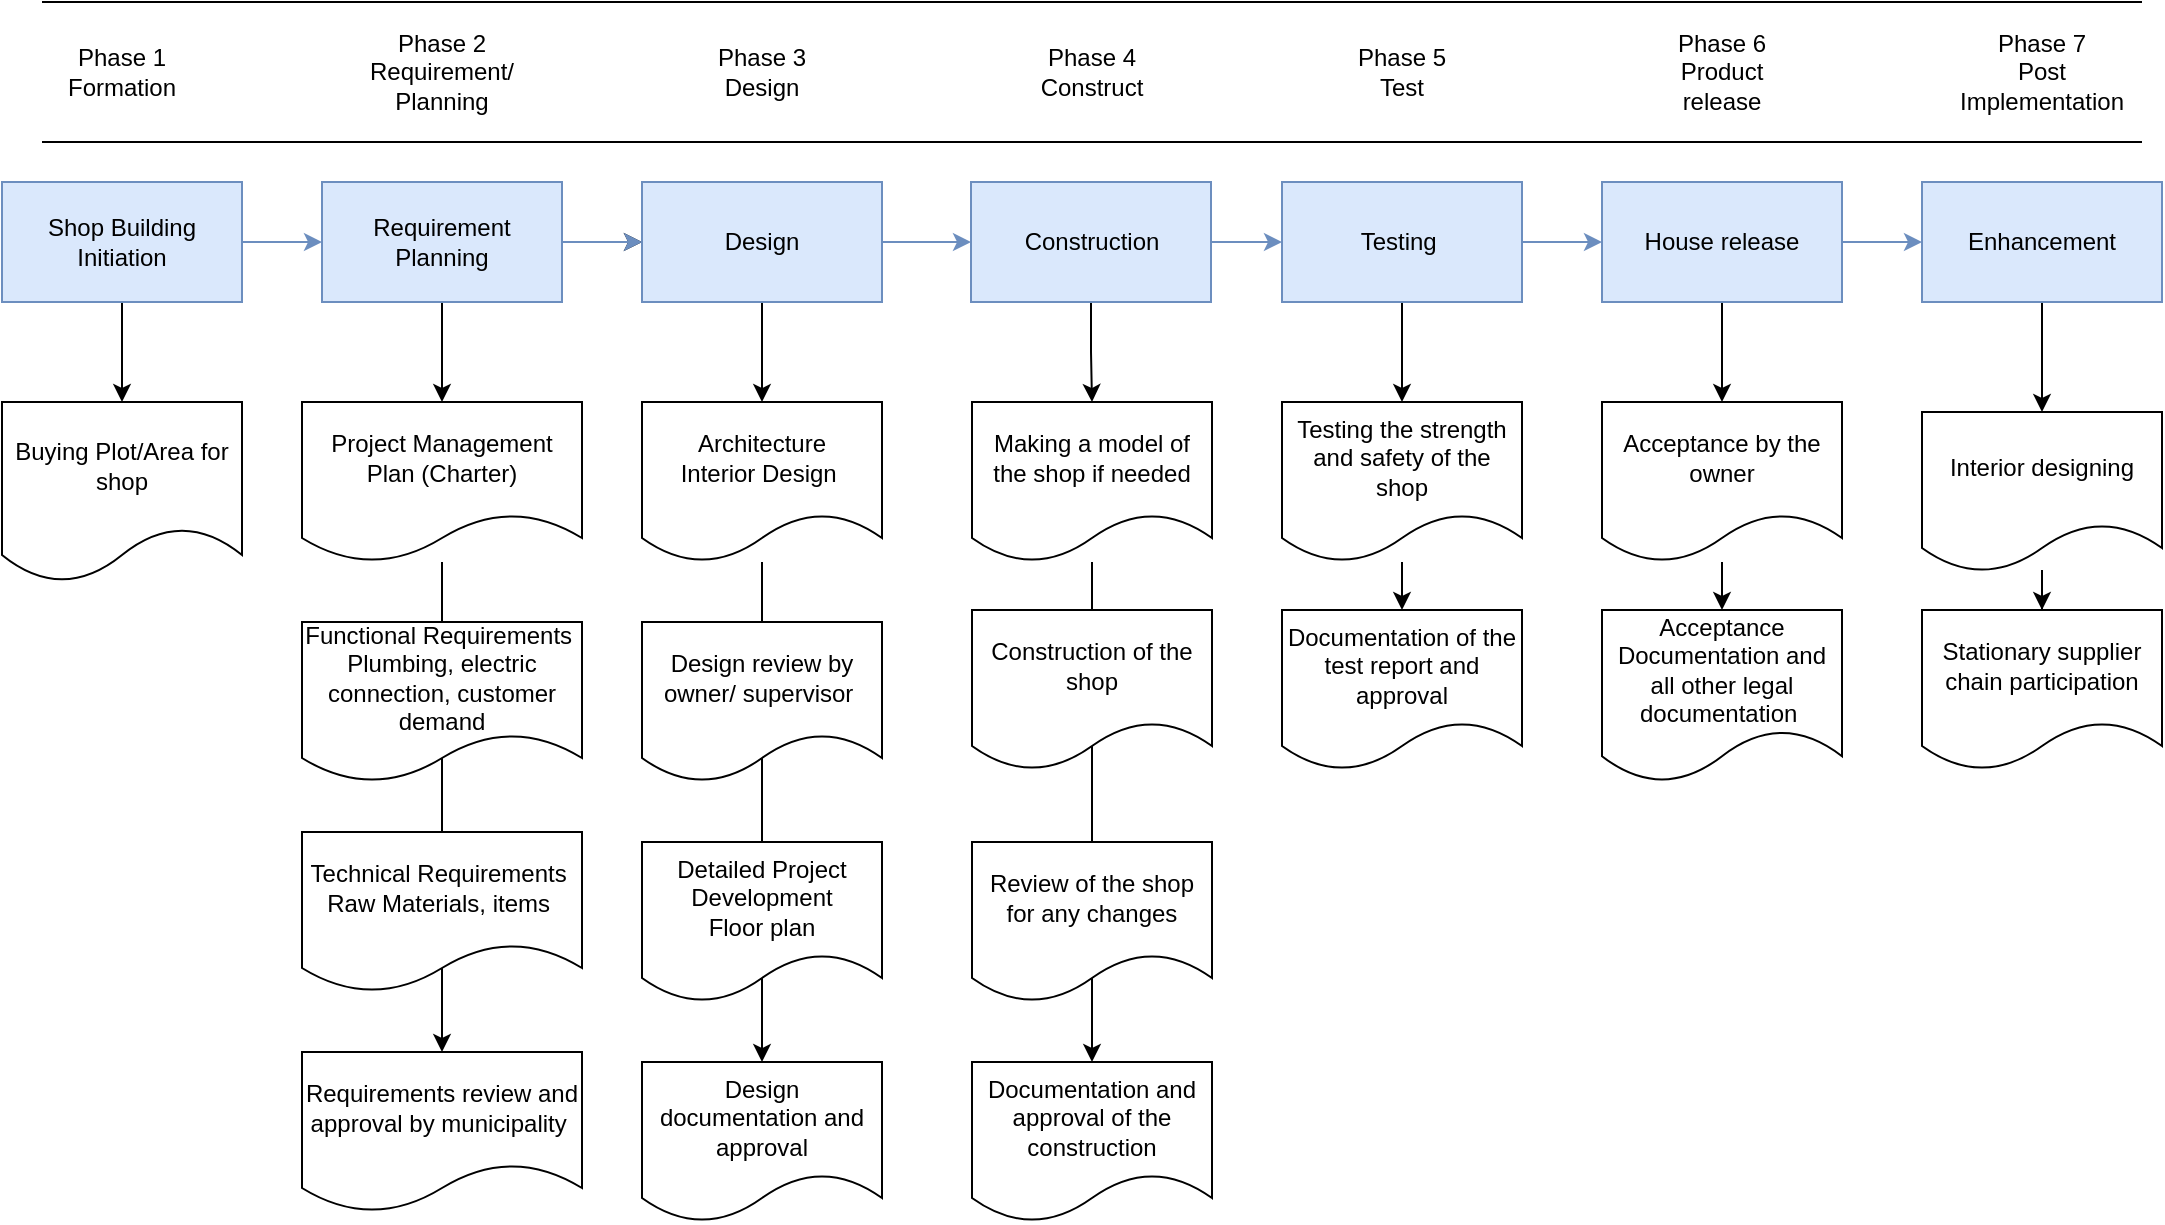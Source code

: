 <mxfile version="17.4.0" type="github">
  <diagram id="H6uqhM0-3CGWIc5KhkvJ" name="Page-1">
    <mxGraphModel dx="1278" dy="589" grid="1" gridSize="10" guides="1" tooltips="1" connect="1" arrows="1" fold="1" page="1" pageScale="1" pageWidth="850" pageHeight="1100" math="0" shadow="0">
      <root>
        <mxCell id="0" />
        <mxCell id="1" parent="0" />
        <mxCell id="Vb9X0chVH99XzUCDQV8e-56" value="" style="edgeStyle=orthogonalEdgeStyle;rounded=0;orthogonalLoop=1;jettySize=auto;html=1;fillColor=#dae8fc;strokeColor=#6c8ebf;" parent="1" source="Vb9X0chVH99XzUCDQV8e-58" target="Vb9X0chVH99XzUCDQV8e-62" edge="1">
          <mxGeometry relative="1" as="geometry" />
        </mxCell>
        <mxCell id="Vb9X0chVH99XzUCDQV8e-57" value="" style="edgeStyle=orthogonalEdgeStyle;rounded=0;orthogonalLoop=1;jettySize=auto;html=1;" parent="1" source="Vb9X0chVH99XzUCDQV8e-58" target="Vb9X0chVH99XzUCDQV8e-66" edge="1">
          <mxGeometry relative="1" as="geometry" />
        </mxCell>
        <mxCell id="Vb9X0chVH99XzUCDQV8e-58" value="Shop Building Initiation" style="rounded=0;whiteSpace=wrap;html=1;fillColor=#dae8fc;strokeColor=#6c8ebf;" parent="1" vertex="1">
          <mxGeometry x="40" y="200" width="120" height="60" as="geometry" />
        </mxCell>
        <mxCell id="Vb9X0chVH99XzUCDQV8e-59" value="" style="edgeStyle=orthogonalEdgeStyle;rounded=0;orthogonalLoop=1;jettySize=auto;html=1;" parent="1" source="Vb9X0chVH99XzUCDQV8e-62" target="Vb9X0chVH99XzUCDQV8e-65" edge="1">
          <mxGeometry relative="1" as="geometry" />
        </mxCell>
        <mxCell id="Vb9X0chVH99XzUCDQV8e-61" value="" style="edgeStyle=orthogonalEdgeStyle;rounded=0;orthogonalLoop=1;jettySize=auto;html=1;fillColor=#dae8fc;strokeColor=#6c8ebf;" parent="1" source="Vb9X0chVH99XzUCDQV8e-62" target="Vb9X0chVH99XzUCDQV8e-65" edge="1">
          <mxGeometry relative="1" as="geometry" />
        </mxCell>
        <mxCell id="psLkS0gkkFEyziHiSeKL-2" value="" style="edgeStyle=orthogonalEdgeStyle;rounded=0;orthogonalLoop=1;jettySize=auto;html=1;" edge="1" parent="1" source="Vb9X0chVH99XzUCDQV8e-62" target="psLkS0gkkFEyziHiSeKL-1">
          <mxGeometry relative="1" as="geometry" />
        </mxCell>
        <mxCell id="Vb9X0chVH99XzUCDQV8e-62" value="Requirement&lt;br&gt;Planning" style="rounded=0;whiteSpace=wrap;html=1;fillColor=#dae8fc;strokeColor=#6c8ebf;" parent="1" vertex="1">
          <mxGeometry x="200" y="200" width="120" height="60" as="geometry" />
        </mxCell>
        <mxCell id="Vb9X0chVH99XzUCDQV8e-63" value="" style="edgeStyle=orthogonalEdgeStyle;rounded=0;orthogonalLoop=1;jettySize=auto;html=1;" parent="1" source="Vb9X0chVH99XzUCDQV8e-65" target="Vb9X0chVH99XzUCDQV8e-73" edge="1">
          <mxGeometry relative="1" as="geometry" />
        </mxCell>
        <mxCell id="Vb9X0chVH99XzUCDQV8e-64" value="" style="edgeStyle=orthogonalEdgeStyle;rounded=0;orthogonalLoop=1;jettySize=auto;html=1;fillColor=#dae8fc;strokeColor=#6c8ebf;" parent="1" source="Vb9X0chVH99XzUCDQV8e-65" target="Vb9X0chVH99XzUCDQV8e-80" edge="1">
          <mxGeometry relative="1" as="geometry" />
        </mxCell>
        <mxCell id="Vb9X0chVH99XzUCDQV8e-65" value="Design" style="rounded=0;whiteSpace=wrap;html=1;fillColor=#dae8fc;strokeColor=#6c8ebf;" parent="1" vertex="1">
          <mxGeometry x="360" y="200" width="120" height="60" as="geometry" />
        </mxCell>
        <mxCell id="Vb9X0chVH99XzUCDQV8e-66" value="Buying Plot/Area for shop" style="shape=document;whiteSpace=wrap;html=1;boundedLbl=1;" parent="1" vertex="1">
          <mxGeometry x="40" y="310" width="120" height="90" as="geometry" />
        </mxCell>
        <mxCell id="Vb9X0chVH99XzUCDQV8e-71" value="Requirements review and approval by municipality&amp;nbsp;" style="shape=document;whiteSpace=wrap;html=1;boundedLbl=1;rounded=0;" parent="1" vertex="1">
          <mxGeometry x="190" y="635" width="140" height="80" as="geometry" />
        </mxCell>
        <mxCell id="psLkS0gkkFEyziHiSeKL-6" style="edgeStyle=orthogonalEdgeStyle;rounded=0;orthogonalLoop=1;jettySize=auto;html=1;entryX=0.5;entryY=0;entryDx=0;entryDy=0;" edge="1" parent="1" source="Vb9X0chVH99XzUCDQV8e-73" target="Vb9X0chVH99XzUCDQV8e-93">
          <mxGeometry relative="1" as="geometry" />
        </mxCell>
        <mxCell id="Vb9X0chVH99XzUCDQV8e-73" value="Architecture&lt;br&gt;Interior Design&amp;nbsp;" style="shape=document;whiteSpace=wrap;html=1;boundedLbl=1;rounded=0;" parent="1" vertex="1">
          <mxGeometry x="360" y="310" width="120" height="80" as="geometry" />
        </mxCell>
        <mxCell id="Vb9X0chVH99XzUCDQV8e-75" value="Design review by owner/ supervisor&amp;nbsp;" style="shape=document;whiteSpace=wrap;html=1;boundedLbl=1;rounded=0;" parent="1" vertex="1">
          <mxGeometry x="360" y="420" width="120" height="80" as="geometry" />
        </mxCell>
        <mxCell id="Vb9X0chVH99XzUCDQV8e-77" value="Detailed Project Development&lt;br&gt;Floor plan" style="shape=document;whiteSpace=wrap;html=1;boundedLbl=1;rounded=0;" parent="1" vertex="1">
          <mxGeometry x="360" y="530" width="120" height="80" as="geometry" />
        </mxCell>
        <mxCell id="Vb9X0chVH99XzUCDQV8e-78" value="" style="edgeStyle=orthogonalEdgeStyle;rounded=0;orthogonalLoop=1;jettySize=auto;html=1;" parent="1" source="Vb9X0chVH99XzUCDQV8e-80" target="Vb9X0chVH99XzUCDQV8e-82" edge="1">
          <mxGeometry relative="1" as="geometry" />
        </mxCell>
        <mxCell id="Vb9X0chVH99XzUCDQV8e-79" value="" style="edgeStyle=orthogonalEdgeStyle;rounded=0;orthogonalLoop=1;jettySize=auto;html=1;fillColor=#dae8fc;strokeColor=#6c8ebf;" parent="1" source="Vb9X0chVH99XzUCDQV8e-80" target="Vb9X0chVH99XzUCDQV8e-89" edge="1">
          <mxGeometry relative="1" as="geometry" />
        </mxCell>
        <mxCell id="Vb9X0chVH99XzUCDQV8e-80" value="Construction" style="rounded=0;whiteSpace=wrap;html=1;fillColor=#dae8fc;strokeColor=#6c8ebf;" parent="1" vertex="1">
          <mxGeometry x="524.5" y="200" width="120" height="60" as="geometry" />
        </mxCell>
        <mxCell id="psLkS0gkkFEyziHiSeKL-7" style="edgeStyle=orthogonalEdgeStyle;rounded=0;orthogonalLoop=1;jettySize=auto;html=1;entryX=0.5;entryY=0;entryDx=0;entryDy=0;" edge="1" parent="1" source="Vb9X0chVH99XzUCDQV8e-82" target="Vb9X0chVH99XzUCDQV8e-94">
          <mxGeometry relative="1" as="geometry" />
        </mxCell>
        <mxCell id="Vb9X0chVH99XzUCDQV8e-82" value="Making a model of the shop if needed" style="shape=document;whiteSpace=wrap;html=1;boundedLbl=1;rounded=0;" parent="1" vertex="1">
          <mxGeometry x="525" y="310" width="120" height="80" as="geometry" />
        </mxCell>
        <mxCell id="Vb9X0chVH99XzUCDQV8e-84" value="Construction of the shop" style="shape=document;whiteSpace=wrap;html=1;boundedLbl=1;rounded=0;" parent="1" vertex="1">
          <mxGeometry x="525" y="414" width="120" height="80" as="geometry" />
        </mxCell>
        <mxCell id="Vb9X0chVH99XzUCDQV8e-86" value="Review of the shop for any changes" style="shape=document;whiteSpace=wrap;html=1;boundedLbl=1;rounded=0;" parent="1" vertex="1">
          <mxGeometry x="525" y="530" width="120" height="80" as="geometry" />
        </mxCell>
        <mxCell id="Vb9X0chVH99XzUCDQV8e-87" value="" style="edgeStyle=orthogonalEdgeStyle;rounded=0;orthogonalLoop=1;jettySize=auto;html=1;" parent="1" source="Vb9X0chVH99XzUCDQV8e-89" target="Vb9X0chVH99XzUCDQV8e-91" edge="1">
          <mxGeometry relative="1" as="geometry" />
        </mxCell>
        <mxCell id="Vb9X0chVH99XzUCDQV8e-88" value="" style="edgeStyle=orthogonalEdgeStyle;rounded=0;orthogonalLoop=1;jettySize=auto;html=1;fillColor=#dae8fc;strokeColor=#6c8ebf;" parent="1" source="Vb9X0chVH99XzUCDQV8e-89" target="Vb9X0chVH99XzUCDQV8e-97" edge="1">
          <mxGeometry relative="1" as="geometry" />
        </mxCell>
        <mxCell id="Vb9X0chVH99XzUCDQV8e-89" value="Testing&amp;nbsp;" style="rounded=0;whiteSpace=wrap;html=1;fillColor=#dae8fc;strokeColor=#6c8ebf;" parent="1" vertex="1">
          <mxGeometry x="680" y="200" width="120" height="60" as="geometry" />
        </mxCell>
        <mxCell id="Vb9X0chVH99XzUCDQV8e-90" value="" style="edgeStyle=orthogonalEdgeStyle;rounded=0;orthogonalLoop=1;jettySize=auto;html=1;" parent="1" source="Vb9X0chVH99XzUCDQV8e-91" target="Vb9X0chVH99XzUCDQV8e-92" edge="1">
          <mxGeometry relative="1" as="geometry" />
        </mxCell>
        <mxCell id="Vb9X0chVH99XzUCDQV8e-91" value="Testing the strength and safety of the shop" style="shape=document;whiteSpace=wrap;html=1;boundedLbl=1;rounded=0;" parent="1" vertex="1">
          <mxGeometry x="680" y="310" width="120" height="80" as="geometry" />
        </mxCell>
        <mxCell id="Vb9X0chVH99XzUCDQV8e-92" value="Documentation of the test report and approval" style="shape=document;whiteSpace=wrap;html=1;boundedLbl=1;rounded=0;" parent="1" vertex="1">
          <mxGeometry x="680" y="414" width="120" height="80" as="geometry" />
        </mxCell>
        <mxCell id="Vb9X0chVH99XzUCDQV8e-93" value="Design documentation and approval" style="shape=document;whiteSpace=wrap;html=1;boundedLbl=1;rounded=0;" parent="1" vertex="1">
          <mxGeometry x="360" y="640" width="120" height="80" as="geometry" />
        </mxCell>
        <mxCell id="Vb9X0chVH99XzUCDQV8e-94" value="Documentation and approval of the construction" style="shape=document;whiteSpace=wrap;html=1;boundedLbl=1;rounded=0;" parent="1" vertex="1">
          <mxGeometry x="525" y="640" width="120" height="80" as="geometry" />
        </mxCell>
        <mxCell id="Vb9X0chVH99XzUCDQV8e-95" value="" style="edgeStyle=orthogonalEdgeStyle;rounded=0;orthogonalLoop=1;jettySize=auto;html=1;" parent="1" source="Vb9X0chVH99XzUCDQV8e-97" target="Vb9X0chVH99XzUCDQV8e-99" edge="1">
          <mxGeometry relative="1" as="geometry" />
        </mxCell>
        <mxCell id="Vb9X0chVH99XzUCDQV8e-96" value="" style="edgeStyle=orthogonalEdgeStyle;rounded=0;orthogonalLoop=1;jettySize=auto;html=1;fillColor=#dae8fc;strokeColor=#6c8ebf;" parent="1" source="Vb9X0chVH99XzUCDQV8e-97" target="Vb9X0chVH99XzUCDQV8e-102" edge="1">
          <mxGeometry relative="1" as="geometry" />
        </mxCell>
        <mxCell id="Vb9X0chVH99XzUCDQV8e-97" value="House release" style="whiteSpace=wrap;html=1;rounded=0;fillColor=#dae8fc;strokeColor=#6c8ebf;" parent="1" vertex="1">
          <mxGeometry x="840" y="200" width="120" height="60" as="geometry" />
        </mxCell>
        <mxCell id="Vb9X0chVH99XzUCDQV8e-98" value="" style="edgeStyle=orthogonalEdgeStyle;rounded=0;orthogonalLoop=1;jettySize=auto;html=1;" parent="1" source="Vb9X0chVH99XzUCDQV8e-99" target="Vb9X0chVH99XzUCDQV8e-100" edge="1">
          <mxGeometry relative="1" as="geometry" />
        </mxCell>
        <mxCell id="Vb9X0chVH99XzUCDQV8e-99" value="Acceptance by the owner" style="shape=document;whiteSpace=wrap;html=1;boundedLbl=1;rounded=0;" parent="1" vertex="1">
          <mxGeometry x="840" y="310" width="120" height="80" as="geometry" />
        </mxCell>
        <mxCell id="Vb9X0chVH99XzUCDQV8e-100" value="Acceptance Documentation and all other legal documentation&amp;nbsp;" style="shape=document;whiteSpace=wrap;html=1;boundedLbl=1;rounded=0;" parent="1" vertex="1">
          <mxGeometry x="840" y="414" width="120" height="86" as="geometry" />
        </mxCell>
        <mxCell id="Vb9X0chVH99XzUCDQV8e-101" value="" style="edgeStyle=orthogonalEdgeStyle;rounded=0;orthogonalLoop=1;jettySize=auto;html=1;" parent="1" source="Vb9X0chVH99XzUCDQV8e-102" target="Vb9X0chVH99XzUCDQV8e-104" edge="1">
          <mxGeometry relative="1" as="geometry" />
        </mxCell>
        <mxCell id="Vb9X0chVH99XzUCDQV8e-102" value="Enhancement" style="whiteSpace=wrap;html=1;rounded=0;fillColor=#dae8fc;strokeColor=#6c8ebf;" parent="1" vertex="1">
          <mxGeometry x="1000" y="200" width="120" height="60" as="geometry" />
        </mxCell>
        <mxCell id="Vb9X0chVH99XzUCDQV8e-103" value="" style="edgeStyle=orthogonalEdgeStyle;rounded=0;orthogonalLoop=1;jettySize=auto;html=1;" parent="1" source="Vb9X0chVH99XzUCDQV8e-104" target="Vb9X0chVH99XzUCDQV8e-105" edge="1">
          <mxGeometry relative="1" as="geometry" />
        </mxCell>
        <mxCell id="Vb9X0chVH99XzUCDQV8e-104" value="Interior designing" style="shape=document;whiteSpace=wrap;html=1;boundedLbl=1;rounded=0;" parent="1" vertex="1">
          <mxGeometry x="1000" y="315" width="120" height="80" as="geometry" />
        </mxCell>
        <mxCell id="Vb9X0chVH99XzUCDQV8e-105" value="Stationary supplier chain participation" style="shape=document;whiteSpace=wrap;html=1;boundedLbl=1;rounded=0;" parent="1" vertex="1">
          <mxGeometry x="1000" y="414" width="120" height="80" as="geometry" />
        </mxCell>
        <mxCell id="Vb9X0chVH99XzUCDQV8e-106" value="Phase 1&lt;br&gt;Formation" style="text;html=1;strokeColor=none;fillColor=none;align=center;verticalAlign=middle;whiteSpace=wrap;rounded=0;" parent="1" vertex="1">
          <mxGeometry x="70" y="130" width="60" height="30" as="geometry" />
        </mxCell>
        <mxCell id="Vb9X0chVH99XzUCDQV8e-107" value="Phase 2&lt;br&gt;Requirement/ Planning" style="text;html=1;strokeColor=none;fillColor=none;align=center;verticalAlign=middle;whiteSpace=wrap;rounded=0;" parent="1" vertex="1">
          <mxGeometry x="230" y="130" width="60" height="30" as="geometry" />
        </mxCell>
        <mxCell id="Vb9X0chVH99XzUCDQV8e-108" value="Phase 3&lt;br&gt;Design" style="text;html=1;strokeColor=none;fillColor=none;align=center;verticalAlign=middle;whiteSpace=wrap;rounded=0;" parent="1" vertex="1">
          <mxGeometry x="390" y="130" width="60" height="30" as="geometry" />
        </mxCell>
        <mxCell id="Vb9X0chVH99XzUCDQV8e-109" value="Phase 4&lt;br&gt;Construct" style="text;html=1;strokeColor=none;fillColor=none;align=center;verticalAlign=middle;whiteSpace=wrap;rounded=0;" parent="1" vertex="1">
          <mxGeometry x="555" y="130" width="60" height="30" as="geometry" />
        </mxCell>
        <mxCell id="Vb9X0chVH99XzUCDQV8e-110" value="Phase 5&lt;br&gt;Test" style="text;html=1;strokeColor=none;fillColor=none;align=center;verticalAlign=middle;whiteSpace=wrap;rounded=0;" parent="1" vertex="1">
          <mxGeometry x="710" y="130" width="60" height="30" as="geometry" />
        </mxCell>
        <mxCell id="Vb9X0chVH99XzUCDQV8e-111" value="Phase 6&lt;br&gt;Product release" style="text;html=1;strokeColor=none;fillColor=none;align=center;verticalAlign=middle;whiteSpace=wrap;rounded=0;" parent="1" vertex="1">
          <mxGeometry x="870" y="130" width="60" height="30" as="geometry" />
        </mxCell>
        <mxCell id="Vb9X0chVH99XzUCDQV8e-112" value="Phase 7&lt;br&gt;Post Implementation" style="text;html=1;strokeColor=none;fillColor=none;align=center;verticalAlign=middle;whiteSpace=wrap;rounded=0;" parent="1" vertex="1">
          <mxGeometry x="1030" y="130" width="60" height="30" as="geometry" />
        </mxCell>
        <mxCell id="Vb9X0chVH99XzUCDQV8e-113" value="" style="endArrow=none;html=1;rounded=0;" parent="1" edge="1">
          <mxGeometry width="50" height="50" relative="1" as="geometry">
            <mxPoint x="60" y="110" as="sourcePoint" />
            <mxPoint x="1110" y="110" as="targetPoint" />
          </mxGeometry>
        </mxCell>
        <mxCell id="Vb9X0chVH99XzUCDQV8e-114" value="" style="endArrow=none;html=1;rounded=0;" parent="1" edge="1">
          <mxGeometry width="50" height="50" relative="1" as="geometry">
            <mxPoint x="60" y="180" as="sourcePoint" />
            <mxPoint x="1110" y="180" as="targetPoint" />
          </mxGeometry>
        </mxCell>
        <mxCell id="psLkS0gkkFEyziHiSeKL-4" style="edgeStyle=orthogonalEdgeStyle;rounded=0;orthogonalLoop=1;jettySize=auto;html=1;entryX=0.5;entryY=0;entryDx=0;entryDy=0;" edge="1" parent="1" source="psLkS0gkkFEyziHiSeKL-1" target="Vb9X0chVH99XzUCDQV8e-71">
          <mxGeometry relative="1" as="geometry" />
        </mxCell>
        <mxCell id="psLkS0gkkFEyziHiSeKL-1" value="Project Management Plan (Charter)" style="shape=document;whiteSpace=wrap;html=1;boundedLbl=1;rounded=0;" vertex="1" parent="1">
          <mxGeometry x="190" y="310" width="140" height="80" as="geometry" />
        </mxCell>
        <mxCell id="Vb9X0chVH99XzUCDQV8e-68" value="Functional Requirements&amp;nbsp;&lt;br&gt;Plumbing, electric connection, customer demand" style="shape=document;whiteSpace=wrap;html=1;boundedLbl=1;rounded=0;" parent="1" vertex="1">
          <mxGeometry x="190" y="420" width="140" height="80" as="geometry" />
        </mxCell>
        <mxCell id="Vb9X0chVH99XzUCDQV8e-70" value="Technical Requirements&amp;nbsp;&lt;br&gt;Raw Materials, items&amp;nbsp;" style="shape=document;whiteSpace=wrap;html=1;boundedLbl=1;rounded=0;" parent="1" vertex="1">
          <mxGeometry x="190" y="525" width="140" height="80" as="geometry" />
        </mxCell>
      </root>
    </mxGraphModel>
  </diagram>
</mxfile>
